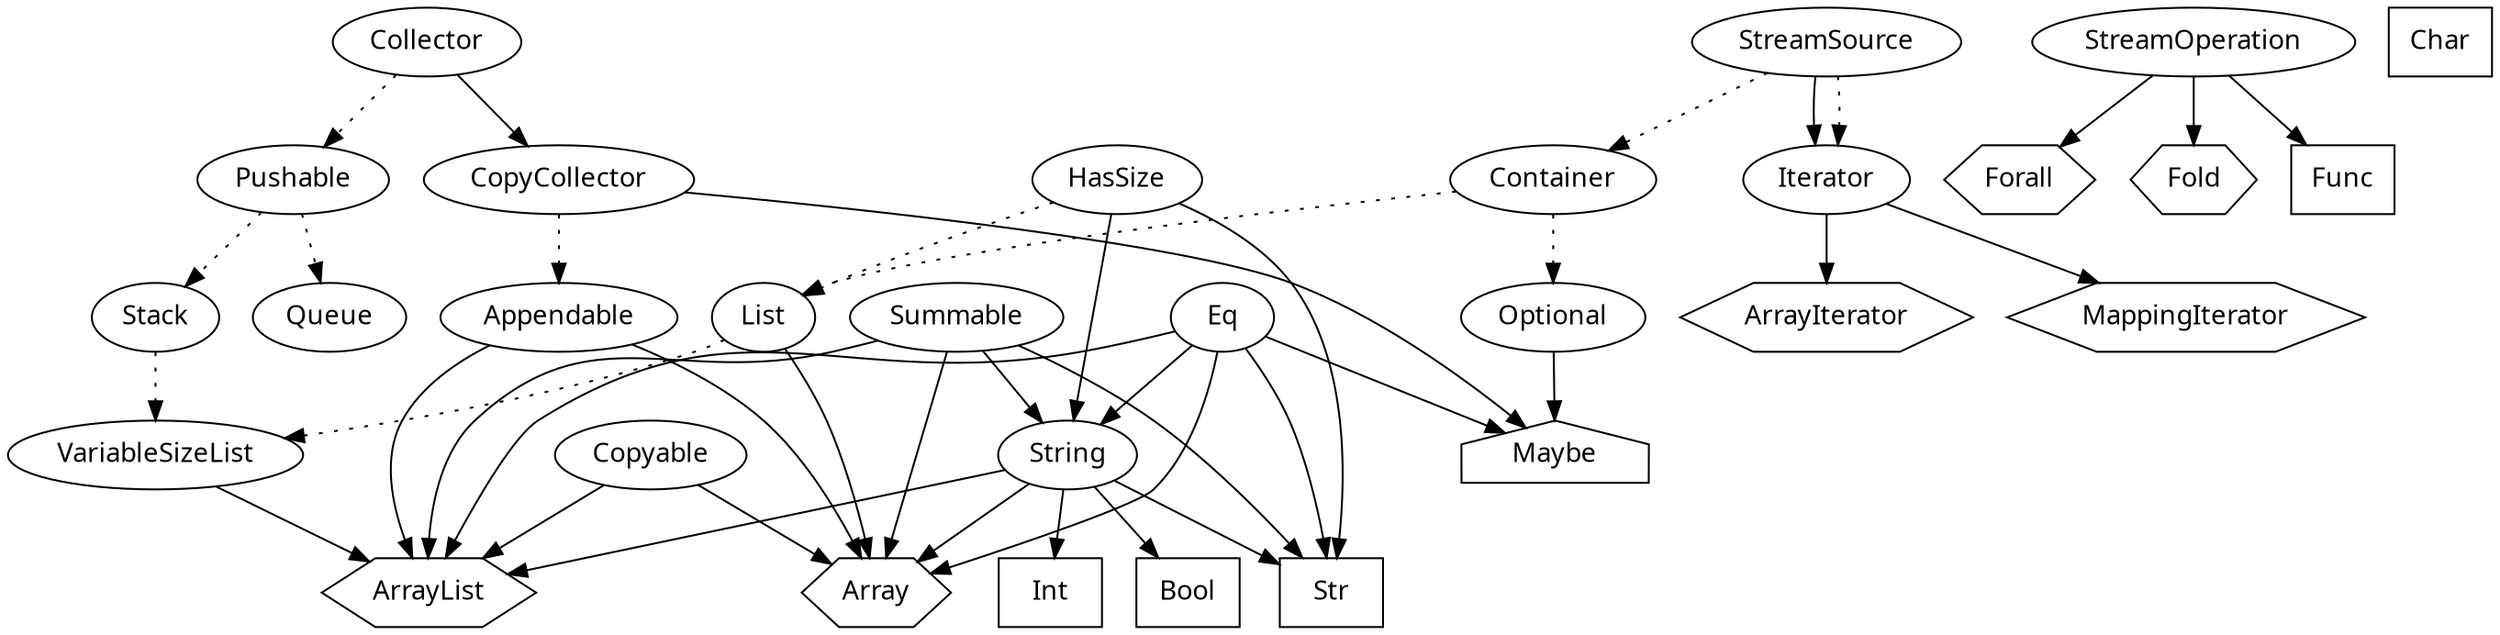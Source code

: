digraph G {
    node [fontname="sans-serif"]
    // Models
    String [shape="oval"]
    HasSize [shape="oval"]
    Copyable [shape="oval"]
    Container [shape="oval", group="collections"]
    Optional [shape="oval", group="collections"]
    List [shape="oval", group="collections"]
    VariableSizeList [shape="oval", group="collections"]
    Stack [shape="oval", group="collections"]
    Queue [shape="oval", group="collections"]
    Appendable [shape="oval", group="collectors"]
    Pushable [shape="oval", group="collectors"]
    Summable [shape="oval", group="collections"]
    
    StreamSource [shape="oval", group="pipes"]
    StreamOperation [shape="oval", group="pipes"]
    Collector [shape="oval", group="collectors"]
    CopyCollector [shape="oval", group="collectors"]
    Iterator [shape="oval", group="iterators"]
    
    // Structs
    /**/ArrayList [shape="hexagon", group="collections"]
    /**/Array [shape="hexagon", group="collections"]
    /**/ArrayIterator [shape="hexagon", group="iterators"]
    /**/MappingIterator [shape="hexagon", group="iterators"]
    /**/Forall [shape="hexagon", group="pipes"]
    /**/Fold [shape="hexagon", group="pipes"]
    
    // Enums
    /**/Maybe [shape="house", group="collections"]
    
    // Primitive types
    /**/Str [shape="box", group="primitives"]
    /**/Int [shape="box", group="primitives"]
    /**/Bool [shape="box", group="primitives"]
    /**/Char [shape="box", group="primitives"]
    /**/Func [shape="box", group="primitives"]
    
    /**/String -> Int
    /**/String -> Bool
    /**/String -> Str
    /**/String -> Array
    /**/String -> ArrayList
    
    Copyable -> Array
    Copyable -> ArrayList
    
    /**/HasSize -> Str
    HasSize -> String
    //+HasSize -> Array
    //+HasSize -> ArrayList
    
    /**/Eq -> Str
    Eq -> String
    /**/Eq -> Array
    /**/Eq -> ArrayList
    /**/Eq -> Maybe
    
    StreamSource -> Container [style=dotted]
    //+Container -> Array
    //+Container -> ArrayList
    //+Container -> Maybe
    
    HasSize -> List [style=dotted]
    Container -> List [style=dotted]
    /**/List -> Array
    //+List -> ArrayList
    
    List -> VariableSizeList [style=dotted]
    Stack -> VariableSizeList [style=dotted]
    /**/VariableSizeList -> ArrayList
    
    Pushable -> Stack [style=dotted]
    //+Stack -> ArrayList
    
    Pushable -> Queue [style=dotted]
    
    //+StreamSource -> Maybe
    //+StreamSource -> Array
    //+StreamSource -> ArrayList
    StreamSource -> Iterator
    //+StreamSource -> ArrayIterator
    //+StreamSource -> MappingIterator
    
    /**/StreamOperation -> Func
    /**/StreamOperation -> Fold
    /**/StreamOperation -> Forall
    
    /**/Summable -> Str
    Summable -> String
    /**/Summable -> Array
    /**/Summable -> ArrayList
    
    CopyCollector -> Appendable [style=dotted]
    /**/Appendable -> Array
    /**/Appendable -> ArrayList
    
    //+CopyCollector -> Array
    //+CopyCollector -> ArrayList
    /**/CopyCollector -> Maybe
    
    Collector -> Pushable [style=dotted]
    //+Pushable -> ArrayList
    
    //+Collector -> ArrayList
    Collector -> CopyCollector
    
    StreamSource -> Iterator [style=dotted]
    /**/Iterator -> ArrayIterator
    /**/Iterator -> MappingIterator
    
    Container -> Optional [style=dotted]
    /**/Optional -> Maybe
}
